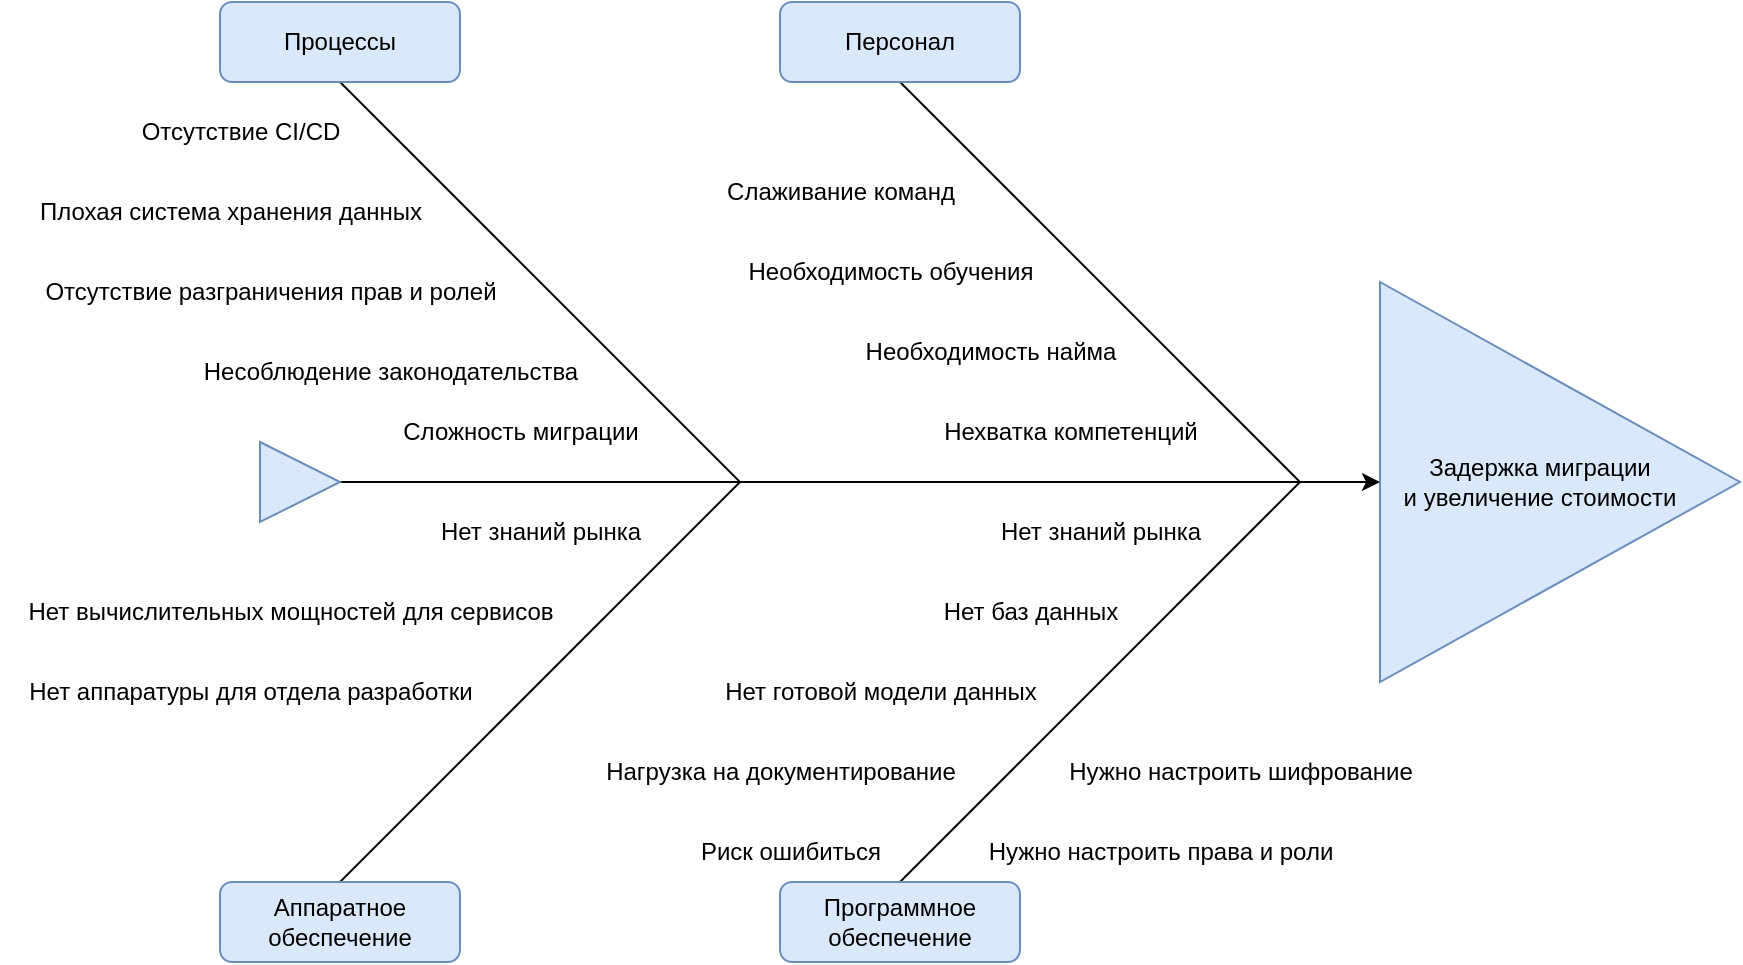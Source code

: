 <mxfile version="27.0.9">
  <diagram name="Page-1" id="ctU4fTcBu7hq6x0xD3_9">
    <mxGraphModel dx="2276" dy="849" grid="1" gridSize="10" guides="1" tooltips="1" connect="1" arrows="1" fold="1" page="1" pageScale="1" pageWidth="850" pageHeight="1100" math="0" shadow="0">
      <root>
        <mxCell id="0" />
        <mxCell id="1" parent="0" />
        <mxCell id="Z2X1OrnwVzwmxfiVDuPY-1" value="Задержка&lt;span style=&quot;background-color: transparent; color: light-dark(rgb(0, 0, 0), rgb(255, 255, 255));&quot;&gt;&amp;nbsp;миграции&lt;/span&gt;&lt;div&gt;&lt;span style=&quot;background-color: transparent; color: light-dark(rgb(0, 0, 0), rgb(255, 255, 255));&quot;&gt;и увеличение стоимости&lt;/span&gt;&lt;/div&gt;" style="triangle;whiteSpace=wrap;html=1;fillColor=#dae8fc;strokeColor=#6c8ebf;labelPosition=center;verticalLabelPosition=middle;align=center;verticalAlign=middle;spacingLeft=-20;" vertex="1" parent="1">
          <mxGeometry x="620" y="180" width="180" height="200" as="geometry" />
        </mxCell>
        <mxCell id="Z2X1OrnwVzwmxfiVDuPY-2" value="" style="endArrow=classic;html=1;rounded=0;entryX=0;entryY=0.5;entryDx=0;entryDy=0;endFill=1;" edge="1" parent="1" target="Z2X1OrnwVzwmxfiVDuPY-1">
          <mxGeometry width="50" height="50" relative="1" as="geometry">
            <mxPoint x="100" y="280" as="sourcePoint" />
            <mxPoint x="390" y="330" as="targetPoint" />
          </mxGeometry>
        </mxCell>
        <mxCell id="Z2X1OrnwVzwmxfiVDuPY-3" value="" style="triangle;whiteSpace=wrap;html=1;fillColor=#dae8fc;strokeColor=#6c8ebf;" vertex="1" parent="1">
          <mxGeometry x="60" y="260" width="40" height="40" as="geometry" />
        </mxCell>
        <mxCell id="Z2X1OrnwVzwmxfiVDuPY-4" value="" style="endArrow=none;html=1;rounded=0;" edge="1" parent="1">
          <mxGeometry width="50" height="50" relative="1" as="geometry">
            <mxPoint x="380" y="80" as="sourcePoint" />
            <mxPoint x="580" y="280" as="targetPoint" />
          </mxGeometry>
        </mxCell>
        <mxCell id="Z2X1OrnwVzwmxfiVDuPY-5" value="" style="endArrow=none;html=1;rounded=0;" edge="1" parent="1">
          <mxGeometry width="50" height="50" relative="1" as="geometry">
            <mxPoint x="100" y="80" as="sourcePoint" />
            <mxPoint x="300" y="280" as="targetPoint" />
          </mxGeometry>
        </mxCell>
        <mxCell id="Z2X1OrnwVzwmxfiVDuPY-6" value="" style="endArrow=none;html=1;rounded=0;" edge="1" parent="1">
          <mxGeometry width="50" height="50" relative="1" as="geometry">
            <mxPoint x="300" y="280" as="sourcePoint" />
            <mxPoint x="100" y="480" as="targetPoint" />
          </mxGeometry>
        </mxCell>
        <mxCell id="Z2X1OrnwVzwmxfiVDuPY-7" value="" style="endArrow=none;html=1;rounded=0;" edge="1" parent="1">
          <mxGeometry width="50" height="50" relative="1" as="geometry">
            <mxPoint x="580" y="280" as="sourcePoint" />
            <mxPoint x="380" y="480" as="targetPoint" />
          </mxGeometry>
        </mxCell>
        <mxCell id="Z2X1OrnwVzwmxfiVDuPY-8" value="Программное&lt;div&gt;обеспечение&lt;/div&gt;" style="rounded=1;whiteSpace=wrap;html=1;fillColor=#dae8fc;strokeColor=#6c8ebf;" vertex="1" parent="1">
          <mxGeometry x="320" y="480" width="120" height="40" as="geometry" />
        </mxCell>
        <mxCell id="Z2X1OrnwVzwmxfiVDuPY-9" value="Аппаратное&lt;div&gt;обеспечение&lt;/div&gt;" style="rounded=1;whiteSpace=wrap;html=1;fillColor=#dae8fc;strokeColor=#6c8ebf;" vertex="1" parent="1">
          <mxGeometry x="40" y="480" width="120" height="40" as="geometry" />
        </mxCell>
        <mxCell id="Z2X1OrnwVzwmxfiVDuPY-10" value="Персонал" style="rounded=1;whiteSpace=wrap;html=1;fillColor=#dae8fc;strokeColor=#6c8ebf;" vertex="1" parent="1">
          <mxGeometry x="320" y="40" width="120" height="40" as="geometry" />
        </mxCell>
        <mxCell id="Z2X1OrnwVzwmxfiVDuPY-11" value="Процессы" style="rounded=1;whiteSpace=wrap;html=1;fillColor=#dae8fc;strokeColor=#6c8ebf;" vertex="1" parent="1">
          <mxGeometry x="40" y="40" width="120" height="40" as="geometry" />
        </mxCell>
        <mxCell id="Z2X1OrnwVzwmxfiVDuPY-12" value="Нехватка компетенций" style="text;html=1;align=center;verticalAlign=middle;resizable=0;points=[];autosize=1;strokeColor=none;fillColor=none;" vertex="1" parent="1">
          <mxGeometry x="390" y="240" width="150" height="30" as="geometry" />
        </mxCell>
        <mxCell id="Z2X1OrnwVzwmxfiVDuPY-13" value="Необходимость найма" style="text;html=1;align=center;verticalAlign=middle;resizable=0;points=[];autosize=1;strokeColor=none;fillColor=none;" vertex="1" parent="1">
          <mxGeometry x="350" y="200" width="150" height="30" as="geometry" />
        </mxCell>
        <mxCell id="Z2X1OrnwVzwmxfiVDuPY-14" value="Необходимость обучения" style="text;html=1;align=center;verticalAlign=middle;resizable=0;points=[];autosize=1;strokeColor=none;fillColor=none;" vertex="1" parent="1">
          <mxGeometry x="290" y="160" width="170" height="30" as="geometry" />
        </mxCell>
        <mxCell id="Z2X1OrnwVzwmxfiVDuPY-15" value="Несоблюдение законодательства" style="text;html=1;align=center;verticalAlign=middle;resizable=0;points=[];autosize=1;strokeColor=none;fillColor=none;" vertex="1" parent="1">
          <mxGeometry x="20" y="210" width="210" height="30" as="geometry" />
        </mxCell>
        <mxCell id="Z2X1OrnwVzwmxfiVDuPY-16" value="Сложность миграции" style="text;html=1;align=center;verticalAlign=middle;resizable=0;points=[];autosize=1;strokeColor=none;fillColor=none;" vertex="1" parent="1">
          <mxGeometry x="120" y="240" width="140" height="30" as="geometry" />
        </mxCell>
        <mxCell id="Z2X1OrnwVzwmxfiVDuPY-17" value="Отсутствие CI/CD" style="text;html=1;align=center;verticalAlign=middle;resizable=0;points=[];autosize=1;strokeColor=none;fillColor=none;" vertex="1" parent="1">
          <mxGeometry x="-10" y="90" width="120" height="30" as="geometry" />
        </mxCell>
        <mxCell id="Z2X1OrnwVzwmxfiVDuPY-18" value="Плохая система хранения данных" style="text;html=1;align=center;verticalAlign=middle;resizable=0;points=[];autosize=1;strokeColor=none;fillColor=none;" vertex="1" parent="1">
          <mxGeometry x="-60" y="130" width="210" height="30" as="geometry" />
        </mxCell>
        <mxCell id="Z2X1OrnwVzwmxfiVDuPY-19" value="Отсутствие разграничения прав и ролей" style="text;html=1;align=center;verticalAlign=middle;resizable=0;points=[];autosize=1;strokeColor=none;fillColor=none;" vertex="1" parent="1">
          <mxGeometry x="-60" y="170" width="250" height="30" as="geometry" />
        </mxCell>
        <mxCell id="Z2X1OrnwVzwmxfiVDuPY-20" value="Нет знаний рынка" style="text;html=1;align=center;verticalAlign=middle;resizable=0;points=[];autosize=1;strokeColor=none;fillColor=none;" vertex="1" parent="1">
          <mxGeometry x="140" y="290" width="120" height="30" as="geometry" />
        </mxCell>
        <mxCell id="Z2X1OrnwVzwmxfiVDuPY-21" value="Нет знаний рынка" style="text;html=1;align=center;verticalAlign=middle;resizable=0;points=[];autosize=1;strokeColor=none;fillColor=none;" vertex="1" parent="1">
          <mxGeometry x="420" y="290" width="120" height="30" as="geometry" />
        </mxCell>
        <mxCell id="Z2X1OrnwVzwmxfiVDuPY-22" value="Нет вычислительных мощностей для сервисов" style="text;html=1;align=center;verticalAlign=middle;resizable=0;points=[];autosize=1;strokeColor=none;fillColor=none;" vertex="1" parent="1">
          <mxGeometry x="-70" y="330" width="290" height="30" as="geometry" />
        </mxCell>
        <mxCell id="Z2X1OrnwVzwmxfiVDuPY-23" value="Нет баз данных" style="text;html=1;align=center;verticalAlign=middle;resizable=0;points=[];autosize=1;strokeColor=none;fillColor=none;" vertex="1" parent="1">
          <mxGeometry x="390" y="330" width="110" height="30" as="geometry" />
        </mxCell>
        <mxCell id="Z2X1OrnwVzwmxfiVDuPY-24" value="Нет готовой модели данных" style="text;html=1;align=center;verticalAlign=middle;resizable=0;points=[];autosize=1;strokeColor=none;fillColor=none;" vertex="1" parent="1">
          <mxGeometry x="280" y="370" width="180" height="30" as="geometry" />
        </mxCell>
        <mxCell id="Z2X1OrnwVzwmxfiVDuPY-25" value="Риск ошибиться" style="text;html=1;align=center;verticalAlign=middle;resizable=0;points=[];autosize=1;strokeColor=none;fillColor=none;" vertex="1" parent="1">
          <mxGeometry x="270" y="450" width="110" height="30" as="geometry" />
        </mxCell>
        <mxCell id="Z2X1OrnwVzwmxfiVDuPY-26" value="Нагрузка на документирование" style="text;html=1;align=center;verticalAlign=middle;resizable=0;points=[];autosize=1;strokeColor=none;fillColor=none;" vertex="1" parent="1">
          <mxGeometry x="220" y="410" width="200" height="30" as="geometry" />
        </mxCell>
        <mxCell id="Z2X1OrnwVzwmxfiVDuPY-27" value="Слаживание команд" style="text;html=1;align=center;verticalAlign=middle;resizable=0;points=[];autosize=1;strokeColor=none;fillColor=none;" vertex="1" parent="1">
          <mxGeometry x="280" y="120" width="140" height="30" as="geometry" />
        </mxCell>
        <mxCell id="Z2X1OrnwVzwmxfiVDuPY-28" value="Нет аппаратуры для отдела разработки" style="text;html=1;align=center;verticalAlign=middle;resizable=0;points=[];autosize=1;strokeColor=none;fillColor=none;" vertex="1" parent="1">
          <mxGeometry x="-70" y="370" width="250" height="30" as="geometry" />
        </mxCell>
        <mxCell id="Z2X1OrnwVzwmxfiVDuPY-29" value="Нужно настроить права и роли" style="text;html=1;align=center;verticalAlign=middle;resizable=0;points=[];autosize=1;strokeColor=none;fillColor=none;" vertex="1" parent="1">
          <mxGeometry x="410" y="450" width="200" height="30" as="geometry" />
        </mxCell>
        <mxCell id="Z2X1OrnwVzwmxfiVDuPY-30" value="Нужно настроить шифрование" style="text;html=1;align=center;verticalAlign=middle;resizable=0;points=[];autosize=1;strokeColor=none;fillColor=none;" vertex="1" parent="1">
          <mxGeometry x="450" y="410" width="200" height="30" as="geometry" />
        </mxCell>
      </root>
    </mxGraphModel>
  </diagram>
</mxfile>
